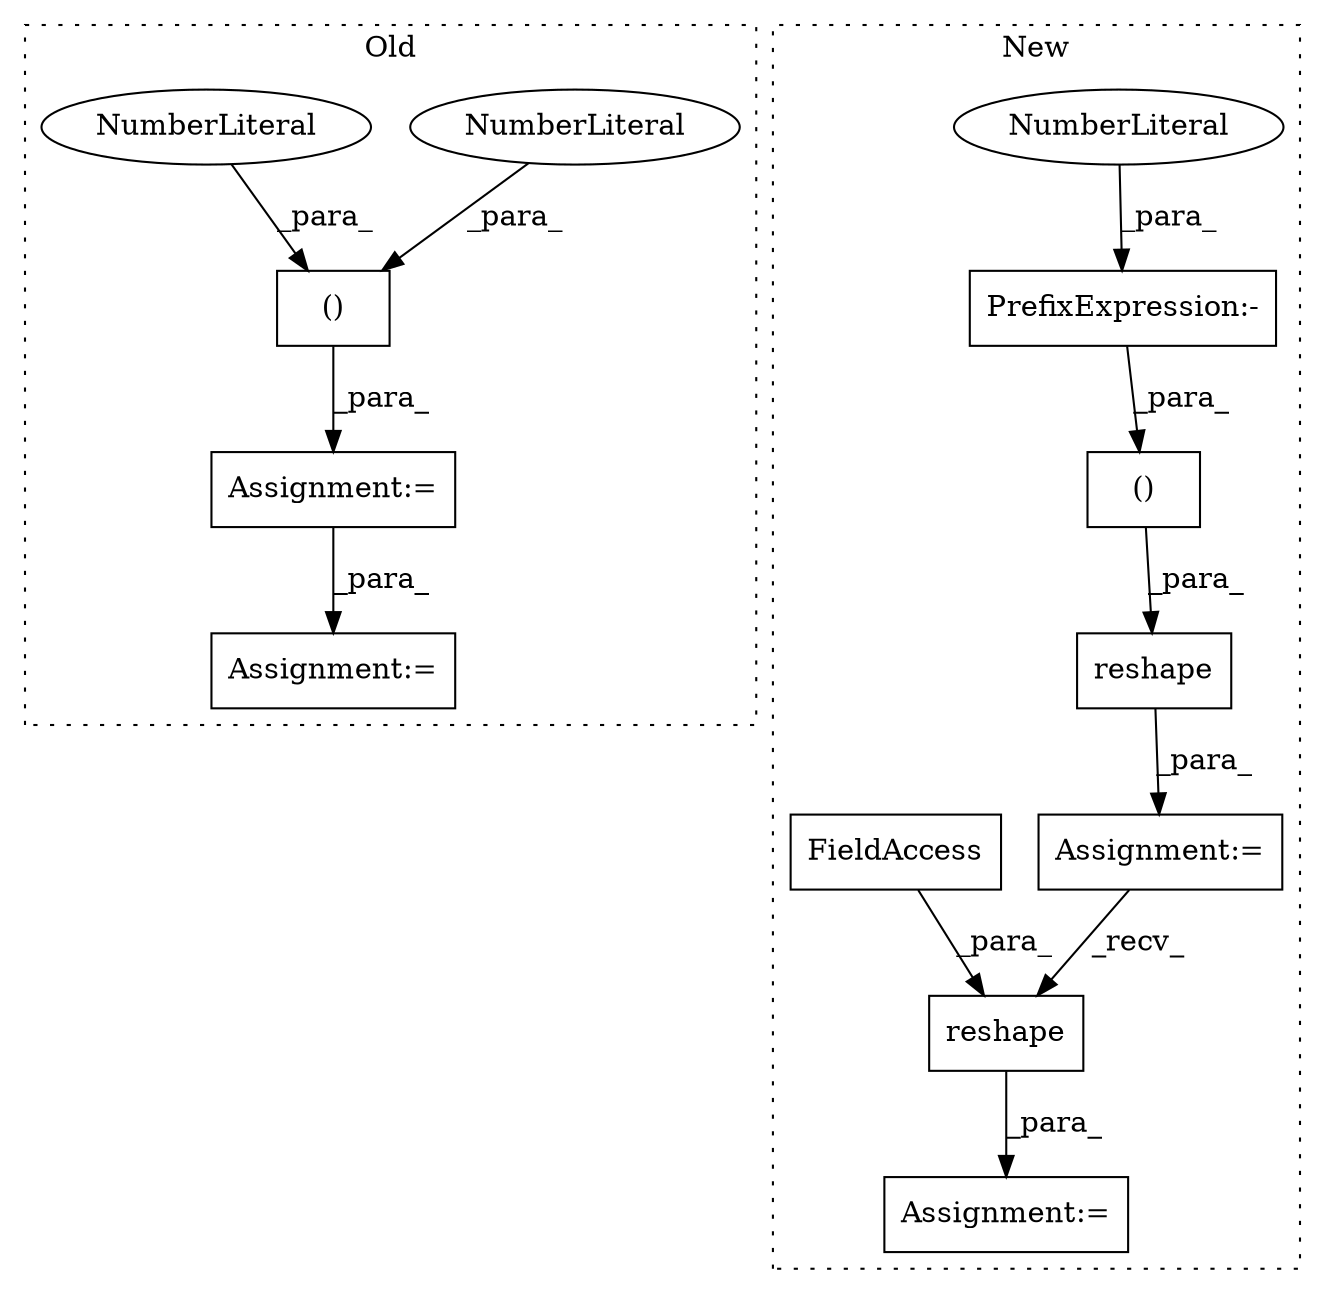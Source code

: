 digraph G {
subgraph cluster0 {
1 [label="()" a="106" s="2111" l="29" shape="box"];
4 [label="Assignment:=" a="7" s="2036" l="1" shape="box"];
8 [label="NumberLiteral" a="34" s="2125" l="1" shape="ellipse"];
9 [label="NumberLiteral" a="34" s="2139" l="1" shape="ellipse"];
12 [label="Assignment:=" a="7" s="2178" l="1" shape="box"];
label = "Old";
style="dotted";
}
subgraph cluster1 {
2 [label="reshape" a="32" s="2153,2224" l="13,2" shape="box"];
3 [label="Assignment:=" a="7" s="2322" l="1" shape="box"];
5 [label="PrefixExpression:-" a="38" s="2222" l="1" shape="box"];
6 [label="NumberLiteral" a="34" s="2223" l="1" shape="ellipse"];
7 [label="()" a="106" s="2166" l="58" shape="box"];
10 [label="reshape" a="32" s="2258,2290" l="8,1" shape="box"];
11 [label="FieldAccess" a="22" s="2266" l="24" shape="box"];
13 [label="Assignment:=" a="7" s="2118" l="1" shape="box"];
label = "New";
style="dotted";
}
1 -> 4 [label="_para_"];
2 -> 13 [label="_para_"];
4 -> 12 [label="_para_"];
5 -> 7 [label="_para_"];
6 -> 5 [label="_para_"];
7 -> 2 [label="_para_"];
8 -> 1 [label="_para_"];
9 -> 1 [label="_para_"];
10 -> 3 [label="_para_"];
11 -> 10 [label="_para_"];
13 -> 10 [label="_recv_"];
}